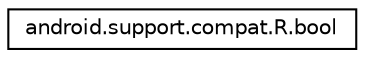 digraph "Graphical Class Hierarchy"
{
 // INTERACTIVE_SVG=YES
 // LATEX_PDF_SIZE
  edge [fontname="Helvetica",fontsize="10",labelfontname="Helvetica",labelfontsize="10"];
  node [fontname="Helvetica",fontsize="10",shape=record];
  rankdir="LR";
  Node0 [label="android.support.compat.R.bool",height=0.2,width=0.4,color="black", fillcolor="white", style="filled",URL="$classandroid_1_1support_1_1compat_1_1_r_1_1bool.html",tooltip=" "];
}
